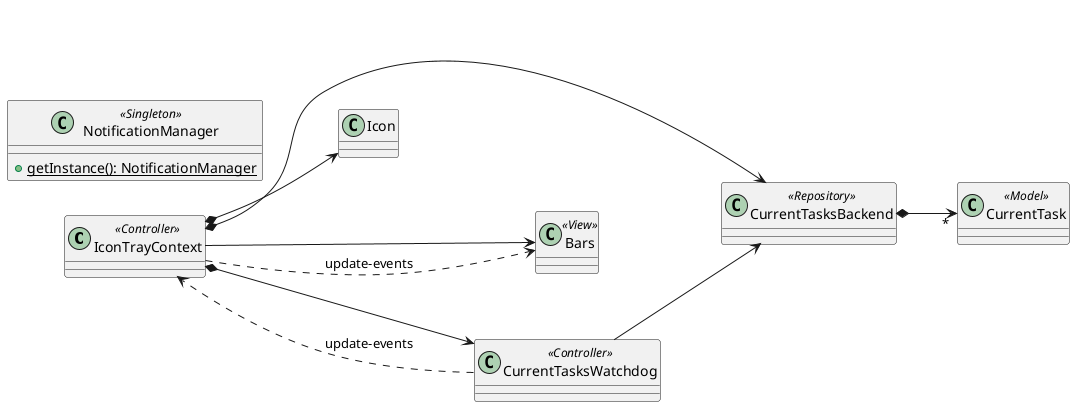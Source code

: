 @startuml
left to right direction

	class IconTrayContext <<Controller>> {

	}

	class CurrentTasksBackend <<Repository>> {

	}

	class Icon {

	}

	class Bars <<View>> {

	}

	class CurrentTask <<Model>> {

	}

	class NotificationManager <<Singleton>> {
		+ {static} getInstance(): NotificationManager
	}

	class CurrentTasksWatchdog <<Controller>> {

	}

	IconTrayContext *--> CurrentTasksBackend	
	IconTrayContext *--> Icon
	IconTrayContext *--> CurrentTasksWatchdog
	CurrentTasksWatchdog --> CurrentTasksBackend
	IconTrayContext --> Bars

	CurrentTasksWatchdog ...> IconTrayContext: update-events
	IconTrayContext ...> Bars: update-events

	CurrentTasksBackend *--> "*" CurrentTask

@enduml